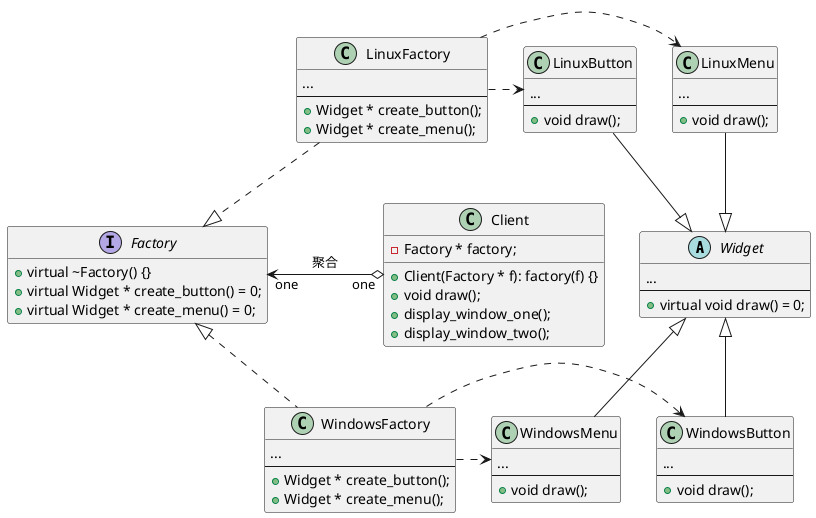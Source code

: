@startuml
hide empty members


abstract class Widget {
	...
	--
	+ virtual void draw() = 0;
}


class LinuxButton {
	...
	--
	+ void draw();
}


class LinuxMenu {
	...
	--
	+ void draw();
}


class WindowsButton {
	...
	--
	+ void draw();
}


class WindowsMenu {
	...
	--
	+ void draw();
}


interface Factory {
	+ virtual ~Factory() {}
	+ virtual Widget * create_button() = 0;
	+ virtual Widget * create_menu() = 0;
}


class LinuxFactory {
	...
	--
	+ Widget * create_button();
	+ Widget * create_menu();
}


class WindowsFactory {
	...
	--
	+ Widget * create_button();
	+ Widget * create_menu();
}


class Client {
	- Factory * factory;

	+ Client(Factory * f): factory(f) {}
	+ void draw();
	+ display_window_one();
	+ display_window_two();
}


Factory <|.up. LinuxFactory
Factory <|.down. WindowsFactory
Factory "one" <-left-o "one" Client: "        聚合        "


Widget <|-up- LinuxButton
Widget <|-up- LinuxMenu
Widget <|-down- WindowsButton
Widget <|-down- WindowsMenu

LinuxButton <.left. LinuxFactory
LinuxMenu <.left. LinuxFactory 
WindowsButton <.left. WindowsFactory
WindowsMenu <.left. WindowsFactory


@enduml